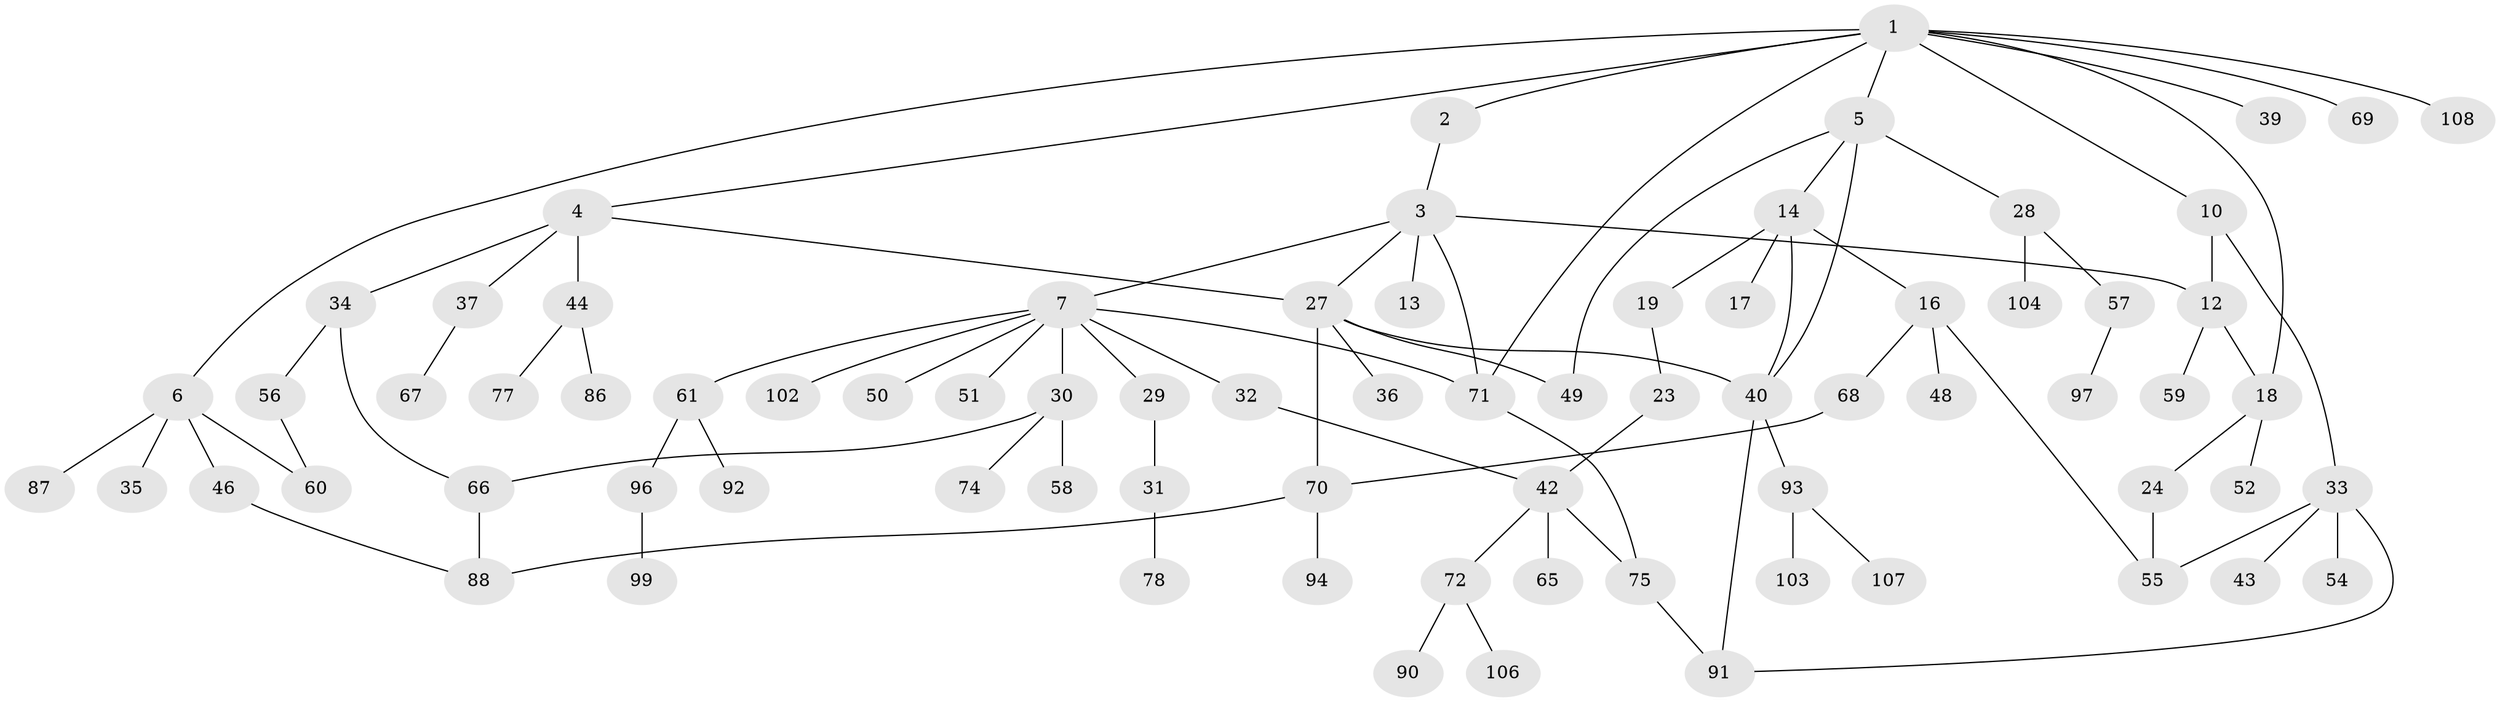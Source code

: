 // Generated by graph-tools (version 1.1) at 2025/23/03/03/25 07:23:31]
// undirected, 76 vertices, 94 edges
graph export_dot {
graph [start="1"]
  node [color=gray90,style=filled];
  1 [super="+9"];
  2 [super="+8"];
  3;
  4 [super="+21"];
  5;
  6 [super="+25"];
  7 [super="+22"];
  10 [super="+11"];
  12 [super="+47"];
  13 [super="+26"];
  14 [super="+15"];
  16;
  17;
  18 [super="+20"];
  19;
  23;
  24;
  27 [super="+83"];
  28;
  29 [super="+89"];
  30 [super="+38"];
  31 [super="+98"];
  32 [super="+109"];
  33 [super="+41"];
  34 [super="+45"];
  35 [super="+62"];
  36;
  37 [super="+64"];
  39 [super="+80"];
  40;
  42 [super="+53"];
  43;
  44 [super="+79"];
  46 [super="+85"];
  48;
  49;
  50;
  51;
  52;
  54;
  55 [super="+63"];
  56;
  57;
  58;
  59 [super="+73"];
  60;
  61 [super="+81"];
  65 [super="+82"];
  66;
  67;
  68 [super="+105"];
  69;
  70;
  71;
  72 [super="+76"];
  74;
  75 [super="+84"];
  77;
  78;
  86;
  87;
  88 [super="+101"];
  90;
  91 [super="+95"];
  92;
  93 [super="+100"];
  94;
  96;
  97;
  99;
  102;
  103;
  104;
  106;
  107;
  108;
  1 -- 2;
  1 -- 4;
  1 -- 5;
  1 -- 6;
  1 -- 10;
  1 -- 18;
  1 -- 39;
  1 -- 69;
  1 -- 108;
  1 -- 71;
  2 -- 3;
  3 -- 7;
  3 -- 13;
  3 -- 71;
  3 -- 12;
  3 -- 27;
  4 -- 34;
  4 -- 27;
  4 -- 37;
  4 -- 44;
  5 -- 14;
  5 -- 28;
  5 -- 49;
  5 -- 40;
  6 -- 35;
  6 -- 60;
  6 -- 46;
  6 -- 87;
  7 -- 30;
  7 -- 50;
  7 -- 51;
  7 -- 61;
  7 -- 71;
  7 -- 32;
  7 -- 29;
  7 -- 102;
  10 -- 33;
  10 -- 12;
  12 -- 59;
  12 -- 18;
  14 -- 16;
  14 -- 40;
  14 -- 17;
  14 -- 19;
  16 -- 48;
  16 -- 68;
  16 -- 55;
  18 -- 24;
  18 -- 52;
  19 -- 23;
  23 -- 42;
  24 -- 55;
  27 -- 36;
  27 -- 40;
  27 -- 49;
  27 -- 70;
  28 -- 57;
  28 -- 104;
  29 -- 31;
  30 -- 58;
  30 -- 74;
  30 -- 66;
  31 -- 78;
  32 -- 42;
  33 -- 43;
  33 -- 55;
  33 -- 54;
  33 -- 91;
  34 -- 56;
  34 -- 66;
  37 -- 67;
  40 -- 91;
  40 -- 93;
  42 -- 65;
  42 -- 72;
  42 -- 75;
  44 -- 77;
  44 -- 86;
  46 -- 88;
  56 -- 60;
  57 -- 97;
  61 -- 96;
  61 -- 92;
  66 -- 88;
  68 -- 70;
  70 -- 94;
  70 -- 88;
  71 -- 75;
  72 -- 106;
  72 -- 90;
  75 -- 91;
  93 -- 107;
  93 -- 103;
  96 -- 99;
}
